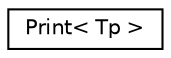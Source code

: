 digraph "Graphical Class Hierarchy"
{
  edge [fontname="Helvetica",fontsize="10",labelfontname="Helvetica",labelfontsize="10"];
  node [fontname="Helvetica",fontsize="10",shape=record];
  rankdir="LR";
  Node0 [label="Print\< Tp \>",height=0.2,width=0.4,color="black", fillcolor="white", style="filled",URL="$struct_print.html"];
}
